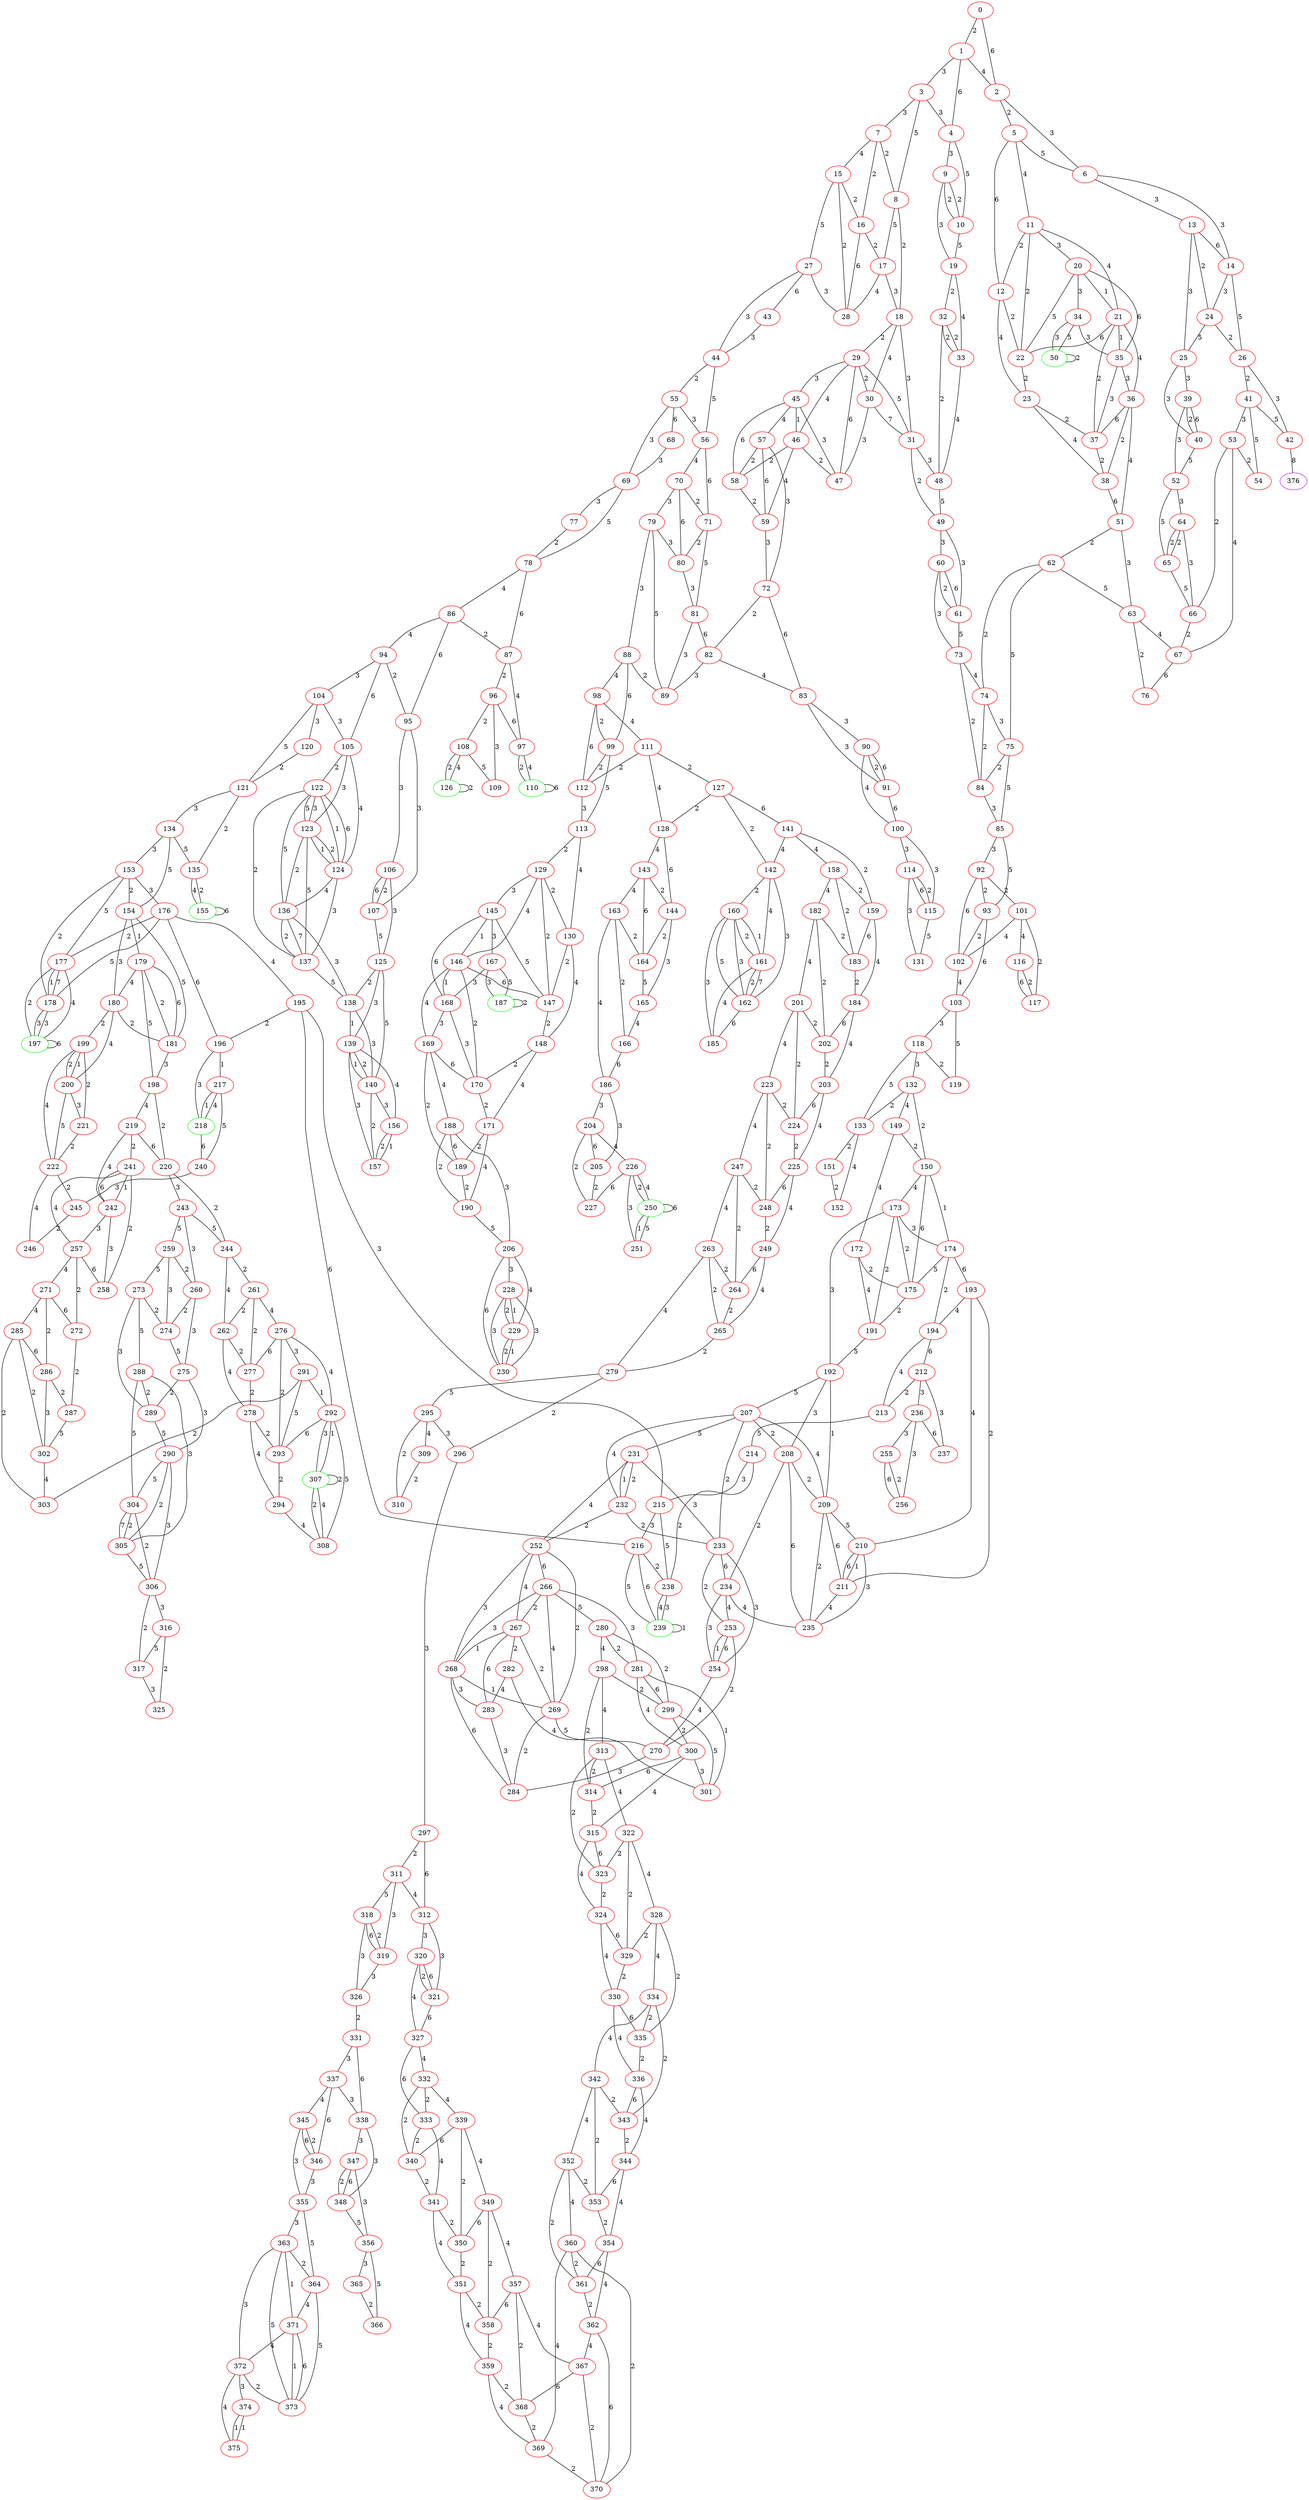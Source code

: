 graph "" {
0 [color=red, weight=1];
1 [color=red, weight=1];
2 [color=red, weight=1];
3 [color=red, weight=1];
4 [color=red, weight=1];
5 [color=red, weight=1];
6 [color=red, weight=1];
7 [color=red, weight=1];
8 [color=red, weight=1];
9 [color=red, weight=1];
10 [color=red, weight=1];
11 [color=red, weight=1];
12 [color=red, weight=1];
13 [color=red, weight=1];
14 [color=red, weight=1];
15 [color=red, weight=1];
16 [color=red, weight=1];
17 [color=red, weight=1];
18 [color=red, weight=1];
19 [color=red, weight=1];
20 [color=red, weight=1];
21 [color=red, weight=1];
22 [color=red, weight=1];
23 [color=red, weight=1];
24 [color=red, weight=1];
25 [color=red, weight=1];
26 [color=red, weight=1];
27 [color=red, weight=1];
28 [color=red, weight=1];
29 [color=red, weight=1];
30 [color=red, weight=1];
31 [color=red, weight=1];
32 [color=red, weight=1];
33 [color=red, weight=1];
34 [color=red, weight=1];
35 [color=red, weight=1];
36 [color=red, weight=1];
37 [color=red, weight=1];
38 [color=red, weight=1];
39 [color=red, weight=1];
40 [color=red, weight=1];
41 [color=red, weight=1];
42 [color=red, weight=1];
43 [color=red, weight=1];
44 [color=red, weight=1];
45 [color=red, weight=1];
46 [color=red, weight=1];
47 [color=red, weight=1];
48 [color=red, weight=1];
49 [color=red, weight=1];
50 [color=green, weight=2];
51 [color=red, weight=1];
52 [color=red, weight=1];
53 [color=red, weight=1];
54 [color=red, weight=1];
55 [color=red, weight=1];
56 [color=red, weight=1];
57 [color=red, weight=1];
58 [color=red, weight=1];
59 [color=red, weight=1];
60 [color=red, weight=1];
61 [color=red, weight=1];
62 [color=red, weight=1];
63 [color=red, weight=1];
64 [color=red, weight=1];
65 [color=red, weight=1];
66 [color=red, weight=1];
67 [color=red, weight=1];
68 [color=red, weight=1];
69 [color=red, weight=1];
70 [color=red, weight=1];
71 [color=red, weight=1];
72 [color=red, weight=1];
73 [color=red, weight=1];
74 [color=red, weight=1];
75 [color=red, weight=1];
76 [color=red, weight=1];
77 [color=red, weight=1];
78 [color=red, weight=1];
79 [color=red, weight=1];
80 [color=red, weight=1];
81 [color=red, weight=1];
82 [color=red, weight=1];
83 [color=red, weight=1];
84 [color=red, weight=1];
85 [color=red, weight=1];
86 [color=red, weight=1];
87 [color=red, weight=1];
88 [color=red, weight=1];
89 [color=red, weight=1];
90 [color=red, weight=1];
91 [color=red, weight=1];
92 [color=red, weight=1];
93 [color=red, weight=1];
94 [color=red, weight=1];
95 [color=red, weight=1];
96 [color=red, weight=1];
97 [color=red, weight=1];
98 [color=red, weight=1];
99 [color=red, weight=1];
100 [color=red, weight=1];
101 [color=red, weight=1];
102 [color=red, weight=1];
103 [color=red, weight=1];
104 [color=red, weight=1];
105 [color=red, weight=1];
106 [color=red, weight=1];
107 [color=red, weight=1];
108 [color=red, weight=1];
109 [color=red, weight=1];
110 [color=green, weight=2];
111 [color=red, weight=1];
112 [color=red, weight=1];
113 [color=red, weight=1];
114 [color=red, weight=1];
115 [color=red, weight=1];
116 [color=red, weight=1];
117 [color=red, weight=1];
118 [color=red, weight=1];
119 [color=red, weight=1];
120 [color=red, weight=1];
121 [color=red, weight=1];
122 [color=red, weight=1];
123 [color=red, weight=1];
124 [color=red, weight=1];
125 [color=red, weight=1];
126 [color=green, weight=2];
127 [color=red, weight=1];
128 [color=red, weight=1];
129 [color=red, weight=1];
130 [color=red, weight=1];
131 [color=red, weight=1];
132 [color=red, weight=1];
133 [color=red, weight=1];
134 [color=red, weight=1];
135 [color=red, weight=1];
136 [color=red, weight=1];
137 [color=red, weight=1];
138 [color=red, weight=1];
139 [color=red, weight=1];
140 [color=red, weight=1];
141 [color=red, weight=1];
142 [color=red, weight=1];
143 [color=red, weight=1];
144 [color=red, weight=1];
145 [color=red, weight=1];
146 [color=red, weight=1];
147 [color=red, weight=1];
148 [color=red, weight=1];
149 [color=red, weight=1];
150 [color=red, weight=1];
151 [color=red, weight=1];
152 [color=red, weight=1];
153 [color=red, weight=1];
154 [color=red, weight=1];
155 [color=green, weight=2];
156 [color=red, weight=1];
157 [color=red, weight=1];
158 [color=red, weight=1];
159 [color=red, weight=1];
160 [color=red, weight=1];
161 [color=red, weight=1];
162 [color=red, weight=1];
163 [color=red, weight=1];
164 [color=red, weight=1];
165 [color=red, weight=1];
166 [color=red, weight=1];
167 [color=red, weight=1];
168 [color=red, weight=1];
169 [color=red, weight=1];
170 [color=red, weight=1];
171 [color=red, weight=1];
172 [color=red, weight=1];
173 [color=red, weight=1];
174 [color=red, weight=1];
175 [color=red, weight=1];
176 [color=red, weight=1];
177 [color=red, weight=1];
178 [color=red, weight=1];
179 [color=red, weight=1];
180 [color=red, weight=1];
181 [color=red, weight=1];
182 [color=red, weight=1];
183 [color=red, weight=1];
184 [color=red, weight=1];
185 [color=red, weight=1];
186 [color=red, weight=1];
187 [color=green, weight=2];
188 [color=red, weight=1];
189 [color=red, weight=1];
190 [color=red, weight=1];
191 [color=red, weight=1];
192 [color=red, weight=1];
193 [color=red, weight=1];
194 [color=red, weight=1];
195 [color=red, weight=1];
196 [color=red, weight=1];
197 [color=green, weight=2];
198 [color=red, weight=1];
199 [color=red, weight=1];
200 [color=red, weight=1];
201 [color=red, weight=1];
202 [color=red, weight=1];
203 [color=red, weight=1];
204 [color=red, weight=1];
205 [color=red, weight=1];
206 [color=red, weight=1];
207 [color=red, weight=1];
208 [color=red, weight=1];
209 [color=red, weight=1];
210 [color=red, weight=1];
211 [color=red, weight=1];
212 [color=red, weight=1];
213 [color=red, weight=1];
214 [color=red, weight=1];
215 [color=red, weight=1];
216 [color=red, weight=1];
217 [color=red, weight=1];
218 [color=green, weight=2];
219 [color=red, weight=1];
220 [color=red, weight=1];
221 [color=red, weight=1];
222 [color=red, weight=1];
223 [color=red, weight=1];
224 [color=red, weight=1];
225 [color=red, weight=1];
226 [color=red, weight=1];
227 [color=red, weight=1];
228 [color=red, weight=1];
229 [color=red, weight=1];
230 [color=red, weight=1];
231 [color=red, weight=1];
232 [color=red, weight=1];
233 [color=red, weight=1];
234 [color=red, weight=1];
235 [color=red, weight=1];
236 [color=red, weight=1];
237 [color=red, weight=1];
238 [color=red, weight=1];
239 [color=green, weight=2];
240 [color=red, weight=1];
241 [color=red, weight=1];
242 [color=red, weight=1];
243 [color=red, weight=1];
244 [color=red, weight=1];
245 [color=red, weight=1];
246 [color=red, weight=1];
247 [color=red, weight=1];
248 [color=red, weight=1];
249 [color=red, weight=1];
250 [color=green, weight=2];
251 [color=red, weight=1];
252 [color=red, weight=1];
253 [color=red, weight=1];
254 [color=red, weight=1];
255 [color=red, weight=1];
256 [color=red, weight=1];
257 [color=red, weight=1];
258 [color=red, weight=1];
259 [color=red, weight=1];
260 [color=red, weight=1];
261 [color=red, weight=1];
262 [color=red, weight=1];
263 [color=red, weight=1];
264 [color=red, weight=1];
265 [color=red, weight=1];
266 [color=red, weight=1];
267 [color=red, weight=1];
268 [color=red, weight=1];
269 [color=red, weight=1];
270 [color=red, weight=1];
271 [color=red, weight=1];
272 [color=red, weight=1];
273 [color=red, weight=1];
274 [color=red, weight=1];
275 [color=red, weight=1];
276 [color=red, weight=1];
277 [color=red, weight=1];
278 [color=red, weight=1];
279 [color=red, weight=1];
280 [color=red, weight=1];
281 [color=red, weight=1];
282 [color=red, weight=1];
283 [color=red, weight=1];
284 [color=red, weight=1];
285 [color=red, weight=1];
286 [color=red, weight=1];
287 [color=red, weight=1];
288 [color=red, weight=1];
289 [color=red, weight=1];
290 [color=red, weight=1];
291 [color=red, weight=1];
292 [color=red, weight=1];
293 [color=red, weight=1];
294 [color=red, weight=1];
295 [color=red, weight=1];
296 [color=red, weight=1];
297 [color=red, weight=1];
298 [color=red, weight=1];
299 [color=red, weight=1];
300 [color=red, weight=1];
301 [color=red, weight=1];
302 [color=red, weight=1];
303 [color=red, weight=1];
304 [color=red, weight=1];
305 [color=red, weight=1];
306 [color=red, weight=1];
307 [color=green, weight=2];
308 [color=red, weight=1];
309 [color=red, weight=1];
310 [color=red, weight=1];
311 [color=red, weight=1];
312 [color=red, weight=1];
313 [color=red, weight=1];
314 [color=red, weight=1];
315 [color=red, weight=1];
316 [color=red, weight=1];
317 [color=red, weight=1];
318 [color=red, weight=1];
319 [color=red, weight=1];
320 [color=red, weight=1];
321 [color=red, weight=1];
322 [color=red, weight=1];
323 [color=red, weight=1];
324 [color=red, weight=1];
325 [color=red, weight=1];
326 [color=red, weight=1];
327 [color=red, weight=1];
328 [color=red, weight=1];
329 [color=red, weight=1];
330 [color=red, weight=1];
331 [color=red, weight=1];
332 [color=red, weight=1];
333 [color=red, weight=1];
334 [color=red, weight=1];
335 [color=red, weight=1];
336 [color=red, weight=1];
337 [color=red, weight=1];
338 [color=red, weight=1];
339 [color=red, weight=1];
340 [color=red, weight=1];
341 [color=red, weight=1];
342 [color=red, weight=1];
343 [color=red, weight=1];
344 [color=red, weight=1];
345 [color=red, weight=1];
346 [color=red, weight=1];
347 [color=red, weight=1];
348 [color=red, weight=1];
349 [color=red, weight=1];
350 [color=red, weight=1];
351 [color=red, weight=1];
352 [color=red, weight=1];
353 [color=red, weight=1];
354 [color=red, weight=1];
355 [color=red, weight=1];
356 [color=red, weight=1];
357 [color=red, weight=1];
358 [color=red, weight=1];
359 [color=red, weight=1];
360 [color=red, weight=1];
361 [color=red, weight=1];
362 [color=red, weight=1];
363 [color=red, weight=1];
364 [color=red, weight=1];
365 [color=red, weight=1];
366 [color=red, weight=1];
367 [color=red, weight=1];
368 [color=red, weight=1];
369 [color=red, weight=1];
370 [color=red, weight=1];
371 [color=red, weight=1];
372 [color=red, weight=1];
373 [color=red, weight=1];
374 [color=red, weight=1];
375 [color=red, weight=1];
376 [color=purple, weight=4];
0 -- 1  [key=0, label=2];
0 -- 2  [key=0, label=6];
1 -- 2  [key=0, label=4];
1 -- 3  [key=0, label=3];
1 -- 4  [key=0, label=6];
2 -- 5  [key=0, label=2];
2 -- 6  [key=0, label=3];
3 -- 8  [key=0, label=5];
3 -- 4  [key=0, label=3];
3 -- 7  [key=0, label=3];
4 -- 10  [key=0, label=5];
4 -- 9  [key=0, label=3];
5 -- 11  [key=0, label=4];
5 -- 12  [key=0, label=6];
5 -- 6  [key=0, label=5];
6 -- 13  [key=0, label=3];
6 -- 14  [key=0, label=3];
7 -- 8  [key=0, label=2];
7 -- 16  [key=0, label=2];
7 -- 15  [key=0, label=4];
8 -- 17  [key=0, label=5];
8 -- 18  [key=0, label=2];
9 -- 10  [key=0, label=2];
9 -- 10  [key=1, label=2];
9 -- 19  [key=0, label=3];
10 -- 19  [key=0, label=5];
11 -- 20  [key=0, label=3];
11 -- 12  [key=0, label=2];
11 -- 22  [key=0, label=2];
11 -- 21  [key=0, label=4];
12 -- 22  [key=0, label=2];
12 -- 23  [key=0, label=4];
13 -- 24  [key=0, label=2];
13 -- 25  [key=0, label=3];
13 -- 14  [key=0, label=6];
14 -- 24  [key=0, label=3];
14 -- 26  [key=0, label=5];
15 -- 16  [key=0, label=2];
15 -- 27  [key=0, label=5];
15 -- 28  [key=0, label=2];
16 -- 17  [key=0, label=2];
16 -- 28  [key=0, label=6];
17 -- 18  [key=0, label=3];
17 -- 28  [key=0, label=4];
18 -- 29  [key=0, label=2];
18 -- 30  [key=0, label=4];
18 -- 31  [key=0, label=3];
19 -- 32  [key=0, label=2];
19 -- 33  [key=0, label=4];
20 -- 34  [key=0, label=3];
20 -- 35  [key=0, label=6];
20 -- 21  [key=0, label=1];
20 -- 22  [key=0, label=5];
21 -- 35  [key=0, label=1];
21 -- 36  [key=0, label=4];
21 -- 37  [key=0, label=2];
21 -- 22  [key=0, label=6];
22 -- 23  [key=0, label=2];
23 -- 37  [key=0, label=2];
23 -- 38  [key=0, label=4];
24 -- 25  [key=0, label=5];
24 -- 26  [key=0, label=2];
25 -- 40  [key=0, label=3];
25 -- 39  [key=0, label=3];
26 -- 41  [key=0, label=2];
26 -- 42  [key=0, label=3];
27 -- 44  [key=0, label=3];
27 -- 43  [key=0, label=6];
27 -- 28  [key=0, label=3];
29 -- 45  [key=0, label=3];
29 -- 46  [key=0, label=4];
29 -- 47  [key=0, label=6];
29 -- 30  [key=0, label=2];
29 -- 31  [key=0, label=5];
30 -- 47  [key=0, label=3];
30 -- 31  [key=0, label=7];
31 -- 48  [key=0, label=3];
31 -- 49  [key=0, label=2];
32 -- 48  [key=0, label=2];
32 -- 33  [key=0, label=2];
32 -- 33  [key=1, label=2];
33 -- 48  [key=0, label=4];
34 -- 50  [key=0, label=3];
34 -- 50  [key=1, label=5];
34 -- 35  [key=0, label=3];
35 -- 36  [key=0, label=3];
35 -- 37  [key=0, label=3];
36 -- 51  [key=0, label=4];
36 -- 38  [key=0, label=2];
36 -- 37  [key=0, label=6];
37 -- 38  [key=0, label=2];
38 -- 51  [key=0, label=6];
39 -- 40  [key=0, label=6];
39 -- 40  [key=1, label=2];
39 -- 52  [key=0, label=3];
40 -- 52  [key=0, label=5];
41 -- 42  [key=0, label=5];
41 -- 54  [key=0, label=5];
41 -- 53  [key=0, label=3];
42 -- 376  [key=0, label=8];
43 -- 44  [key=0, label=3];
44 -- 56  [key=0, label=5];
44 -- 55  [key=0, label=2];
45 -- 57  [key=0, label=4];
45 -- 58  [key=0, label=6];
45 -- 46  [key=0, label=1];
45 -- 47  [key=0, label=3];
46 -- 47  [key=0, label=2];
46 -- 58  [key=0, label=2];
46 -- 59  [key=0, label=4];
48 -- 49  [key=0, label=5];
49 -- 60  [key=0, label=3];
49 -- 61  [key=0, label=3];
50 -- 50  [key=0, label=2];
51 -- 62  [key=0, label=2];
51 -- 63  [key=0, label=3];
52 -- 64  [key=0, label=3];
52 -- 65  [key=0, label=5];
53 -- 66  [key=0, label=2];
53 -- 67  [key=0, label=4];
53 -- 54  [key=0, label=2];
55 -- 56  [key=0, label=3];
55 -- 68  [key=0, label=6];
55 -- 69  [key=0, label=3];
56 -- 70  [key=0, label=4];
56 -- 71  [key=0, label=6];
57 -- 72  [key=0, label=3];
57 -- 58  [key=0, label=2];
57 -- 59  [key=0, label=6];
58 -- 59  [key=0, label=2];
59 -- 72  [key=0, label=3];
60 -- 61  [key=0, label=6];
60 -- 61  [key=1, label=2];
60 -- 73  [key=0, label=3];
61 -- 73  [key=0, label=5];
62 -- 75  [key=0, label=5];
62 -- 74  [key=0, label=2];
62 -- 63  [key=0, label=5];
63 -- 67  [key=0, label=4];
63 -- 76  [key=0, label=2];
64 -- 65  [key=0, label=2];
64 -- 65  [key=1, label=2];
64 -- 66  [key=0, label=3];
65 -- 66  [key=0, label=5];
66 -- 67  [key=0, label=2];
67 -- 76  [key=0, label=6];
68 -- 69  [key=0, label=3];
69 -- 77  [key=0, label=3];
69 -- 78  [key=0, label=5];
70 -- 80  [key=0, label=6];
70 -- 79  [key=0, label=3];
70 -- 71  [key=0, label=2];
71 -- 80  [key=0, label=2];
71 -- 81  [key=0, label=5];
72 -- 82  [key=0, label=2];
72 -- 83  [key=0, label=6];
73 -- 84  [key=0, label=2];
73 -- 74  [key=0, label=4];
74 -- 75  [key=0, label=3];
74 -- 84  [key=0, label=2];
75 -- 84  [key=0, label=2];
75 -- 85  [key=0, label=5];
77 -- 78  [key=0, label=2];
78 -- 87  [key=0, label=6];
78 -- 86  [key=0, label=4];
79 -- 88  [key=0, label=3];
79 -- 89  [key=0, label=5];
79 -- 80  [key=0, label=3];
80 -- 81  [key=0, label=3];
81 -- 89  [key=0, label=3];
81 -- 82  [key=0, label=6];
82 -- 83  [key=0, label=4];
82 -- 89  [key=0, label=3];
83 -- 91  [key=0, label=3];
83 -- 90  [key=0, label=3];
84 -- 85  [key=0, label=3];
85 -- 92  [key=0, label=3];
85 -- 93  [key=0, label=5];
86 -- 87  [key=0, label=2];
86 -- 94  [key=0, label=4];
86 -- 95  [key=0, label=6];
87 -- 96  [key=0, label=2];
87 -- 97  [key=0, label=4];
88 -- 89  [key=0, label=2];
88 -- 98  [key=0, label=4];
88 -- 99  [key=0, label=6];
90 -- 91  [key=0, label=2];
90 -- 91  [key=1, label=6];
90 -- 100  [key=0, label=4];
91 -- 100  [key=0, label=6];
92 -- 101  [key=0, label=2];
92 -- 102  [key=0, label=6];
92 -- 93  [key=0, label=2];
93 -- 102  [key=0, label=2];
93 -- 103  [key=0, label=6];
94 -- 104  [key=0, label=3];
94 -- 105  [key=0, label=6];
94 -- 95  [key=0, label=2];
95 -- 106  [key=0, label=3];
95 -- 107  [key=0, label=3];
96 -- 97  [key=0, label=6];
96 -- 108  [key=0, label=2];
96 -- 109  [key=0, label=3];
97 -- 110  [key=0, label=2];
97 -- 110  [key=1, label=4];
98 -- 112  [key=0, label=6];
98 -- 99  [key=0, label=2];
98 -- 111  [key=0, label=4];
99 -- 112  [key=0, label=2];
99 -- 113  [key=0, label=5];
100 -- 115  [key=0, label=3];
100 -- 114  [key=0, label=3];
101 -- 116  [key=0, label=4];
101 -- 117  [key=0, label=2];
101 -- 102  [key=0, label=4];
102 -- 103  [key=0, label=4];
103 -- 118  [key=0, label=3];
103 -- 119  [key=0, label=5];
104 -- 120  [key=0, label=3];
104 -- 105  [key=0, label=3];
104 -- 121  [key=0, label=5];
105 -- 122  [key=0, label=2];
105 -- 123  [key=0, label=3];
105 -- 124  [key=0, label=4];
106 -- 107  [key=0, label=6];
106 -- 107  [key=1, label=2];
106 -- 125  [key=0, label=3];
107 -- 125  [key=0, label=5];
108 -- 109  [key=0, label=5];
108 -- 126  [key=0, label=2];
108 -- 126  [key=1, label=4];
110 -- 110  [key=0, label=6];
111 -- 112  [key=0, label=2];
111 -- 128  [key=0, label=4];
111 -- 127  [key=0, label=2];
112 -- 113  [key=0, label=3];
113 -- 129  [key=0, label=2];
113 -- 130  [key=0, label=4];
114 -- 115  [key=0, label=6];
114 -- 115  [key=1, label=2];
114 -- 131  [key=0, label=3];
115 -- 131  [key=0, label=5];
116 -- 117  [key=0, label=2];
116 -- 117  [key=1, label=6];
118 -- 119  [key=0, label=2];
118 -- 132  [key=0, label=3];
118 -- 133  [key=0, label=5];
120 -- 121  [key=0, label=2];
121 -- 134  [key=0, label=3];
121 -- 135  [key=0, label=2];
122 -- 136  [key=0, label=5];
122 -- 137  [key=0, label=2];
122 -- 123  [key=0, label=3];
122 -- 123  [key=1, label=5];
122 -- 124  [key=0, label=1];
122 -- 124  [key=1, label=6];
123 -- 136  [key=0, label=2];
123 -- 137  [key=0, label=5];
123 -- 124  [key=0, label=2];
123 -- 124  [key=1, label=1];
124 -- 136  [key=0, label=4];
124 -- 137  [key=0, label=3];
125 -- 138  [key=0, label=2];
125 -- 139  [key=0, label=3];
125 -- 140  [key=0, label=5];
126 -- 126  [key=0, label=2];
127 -- 128  [key=0, label=2];
127 -- 141  [key=0, label=6];
127 -- 142  [key=0, label=2];
128 -- 144  [key=0, label=6];
128 -- 143  [key=0, label=4];
129 -- 145  [key=0, label=3];
129 -- 146  [key=0, label=4];
129 -- 147  [key=0, label=2];
129 -- 130  [key=0, label=2];
130 -- 147  [key=0, label=2];
130 -- 148  [key=0, label=4];
132 -- 149  [key=0, label=4];
132 -- 150  [key=0, label=2];
132 -- 133  [key=0, label=2];
133 -- 152  [key=0, label=4];
133 -- 151  [key=0, label=2];
134 -- 153  [key=0, label=3];
134 -- 154  [key=0, label=5];
134 -- 135  [key=0, label=5];
135 -- 155  [key=0, label=4];
135 -- 155  [key=1, label=2];
136 -- 137  [key=0, label=2];
136 -- 137  [key=1, label=7];
136 -- 138  [key=0, label=3];
137 -- 138  [key=0, label=5];
138 -- 139  [key=0, label=1];
138 -- 140  [key=0, label=3];
139 -- 156  [key=0, label=4];
139 -- 140  [key=0, label=2];
139 -- 140  [key=1, label=1];
139 -- 157  [key=0, label=3];
140 -- 156  [key=0, label=3];
140 -- 157  [key=0, label=2];
141 -- 159  [key=0, label=2];
141 -- 158  [key=0, label=4];
141 -- 142  [key=0, label=4];
142 -- 160  [key=0, label=2];
142 -- 161  [key=0, label=4];
142 -- 162  [key=0, label=3];
143 -- 144  [key=0, label=2];
143 -- 163  [key=0, label=4];
143 -- 164  [key=0, label=6];
144 -- 164  [key=0, label=2];
144 -- 165  [key=0, label=3];
145 -- 168  [key=0, label=6];
145 -- 146  [key=0, label=1];
145 -- 147  [key=0, label=5];
145 -- 167  [key=0, label=3];
146 -- 168  [key=0, label=1];
146 -- 169  [key=0, label=4];
146 -- 170  [key=0, label=2];
146 -- 147  [key=0, label=6];
147 -- 148  [key=0, label=2];
148 -- 170  [key=0, label=2];
148 -- 171  [key=0, label=4];
149 -- 172  [key=0, label=4];
149 -- 150  [key=0, label=2];
150 -- 173  [key=0, label=4];
150 -- 174  [key=0, label=1];
150 -- 175  [key=0, label=6];
151 -- 152  [key=0, label=2];
153 -- 176  [key=0, label=3];
153 -- 177  [key=0, label=5];
153 -- 178  [key=0, label=2];
153 -- 154  [key=0, label=2];
154 -- 179  [key=0, label=1];
154 -- 180  [key=0, label=3];
154 -- 181  [key=0, label=5];
155 -- 155  [key=0, label=6];
156 -- 157  [key=0, label=1];
156 -- 157  [key=1, label=2];
158 -- 159  [key=0, label=2];
158 -- 182  [key=0, label=4];
158 -- 183  [key=0, label=2];
159 -- 184  [key=0, label=4];
159 -- 183  [key=0, label=6];
160 -- 161  [key=0, label=2];
160 -- 161  [key=1, label=1];
160 -- 162  [key=0, label=5];
160 -- 162  [key=1, label=3];
160 -- 185  [key=0, label=3];
161 -- 185  [key=0, label=4];
161 -- 162  [key=0, label=7];
161 -- 162  [key=1, label=2];
162 -- 185  [key=0, label=6];
163 -- 186  [key=0, label=4];
163 -- 164  [key=0, label=2];
163 -- 166  [key=0, label=2];
164 -- 165  [key=0, label=5];
165 -- 166  [key=0, label=4];
166 -- 186  [key=0, label=6];
167 -- 168  [key=0, label=3];
167 -- 187  [key=0, label=3];
167 -- 187  [key=1, label=5];
168 -- 169  [key=0, label=3];
168 -- 170  [key=0, label=3];
169 -- 188  [key=0, label=4];
169 -- 170  [key=0, label=6];
169 -- 189  [key=0, label=2];
170 -- 171  [key=0, label=2];
171 -- 189  [key=0, label=2];
171 -- 190  [key=0, label=4];
172 -- 191  [key=0, label=4];
172 -- 175  [key=0, label=2];
173 -- 192  [key=0, label=3];
173 -- 191  [key=0, label=2];
173 -- 174  [key=0, label=3];
173 -- 175  [key=0, label=2];
174 -- 193  [key=0, label=6];
174 -- 194  [key=0, label=2];
174 -- 175  [key=0, label=5];
175 -- 191  [key=0, label=2];
176 -- 178  [key=0, label=5];
176 -- 195  [key=0, label=4];
176 -- 196  [key=0, label=6];
176 -- 177  [key=0, label=2];
177 -- 178  [key=0, label=1];
177 -- 178  [key=1, label=7];
177 -- 197  [key=0, label=4];
177 -- 197  [key=1, label=2];
178 -- 197  [key=0, label=3];
178 -- 197  [key=1, label=3];
179 -- 180  [key=0, label=4];
179 -- 181  [key=0, label=6];
179 -- 181  [key=1, label=2];
179 -- 198  [key=0, label=5];
180 -- 200  [key=0, label=4];
180 -- 181  [key=0, label=2];
180 -- 199  [key=0, label=2];
181 -- 198  [key=0, label=3];
182 -- 201  [key=0, label=4];
182 -- 202  [key=0, label=2];
182 -- 183  [key=0, label=2];
183 -- 184  [key=0, label=2];
184 -- 202  [key=0, label=6];
184 -- 203  [key=0, label=4];
186 -- 204  [key=0, label=3];
186 -- 205  [key=0, label=3];
187 -- 187  [key=0, label=2];
188 -- 206  [key=0, label=3];
188 -- 190  [key=0, label=2];
188 -- 189  [key=0, label=6];
189 -- 190  [key=0, label=2];
190 -- 206  [key=0, label=5];
191 -- 192  [key=0, label=5];
192 -- 208  [key=0, label=3];
192 -- 209  [key=0, label=1];
192 -- 207  [key=0, label=5];
193 -- 194  [key=0, label=4];
193 -- 211  [key=0, label=2];
193 -- 210  [key=0, label=4];
194 -- 212  [key=0, label=6];
194 -- 213  [key=0, label=4];
195 -- 216  [key=0, label=6];
195 -- 196  [key=0, label=2];
195 -- 215  [key=0, label=3];
196 -- 217  [key=0, label=1];
196 -- 218  [key=0, label=3];
197 -- 197  [key=0, label=6];
198 -- 219  [key=0, label=4];
198 -- 220  [key=0, label=2];
199 -- 200  [key=0, label=1];
199 -- 200  [key=1, label=2];
199 -- 221  [key=0, label=2];
199 -- 222  [key=0, label=4];
200 -- 221  [key=0, label=3];
200 -- 222  [key=0, label=5];
201 -- 224  [key=0, label=2];
201 -- 202  [key=0, label=2];
201 -- 223  [key=0, label=4];
202 -- 203  [key=0, label=2];
203 -- 224  [key=0, label=6];
203 -- 225  [key=0, label=4];
204 -- 226  [key=0, label=4];
204 -- 227  [key=0, label=2];
204 -- 205  [key=0, label=6];
205 -- 227  [key=0, label=2];
206 -- 228  [key=0, label=3];
206 -- 229  [key=0, label=4];
206 -- 230  [key=0, label=6];
207 -- 231  [key=0, label=5];
207 -- 232  [key=0, label=4];
207 -- 233  [key=0, label=2];
207 -- 208  [key=0, label=2];
207 -- 209  [key=0, label=4];
208 -- 209  [key=0, label=2];
208 -- 234  [key=0, label=2];
208 -- 235  [key=0, label=6];
209 -- 235  [key=0, label=2];
209 -- 210  [key=0, label=5];
209 -- 211  [key=0, label=6];
210 -- 211  [key=0, label=6];
210 -- 211  [key=1, label=1];
210 -- 235  [key=0, label=3];
211 -- 235  [key=0, label=4];
212 -- 236  [key=0, label=3];
212 -- 237  [key=0, label=3];
212 -- 213  [key=0, label=2];
213 -- 214  [key=0, label=5];
214 -- 238  [key=0, label=2];
214 -- 215  [key=0, label=3];
215 -- 216  [key=0, label=3];
215 -- 238  [key=0, label=5];
216 -- 238  [key=0, label=2];
216 -- 239  [key=0, label=5];
216 -- 239  [key=1, label=6];
217 -- 240  [key=0, label=5];
217 -- 218  [key=0, label=4];
217 -- 218  [key=1, label=1];
218 -- 240  [key=0, label=6];
219 -- 241  [key=0, label=2];
219 -- 242  [key=0, label=4];
219 -- 220  [key=0, label=6];
220 -- 243  [key=0, label=3];
220 -- 244  [key=0, label=2];
221 -- 222  [key=0, label=2];
222 -- 245  [key=0, label=2];
222 -- 246  [key=0, label=4];
223 -- 224  [key=0, label=2];
223 -- 248  [key=0, label=2];
223 -- 247  [key=0, label=4];
224 -- 225  [key=0, label=2];
225 -- 248  [key=0, label=6];
225 -- 249  [key=0, label=4];
226 -- 250  [key=0, label=2];
226 -- 250  [key=1, label=4];
226 -- 251  [key=0, label=3];
226 -- 227  [key=0, label=6];
228 -- 230  [key=0, label=3];
228 -- 230  [key=1, label=3];
228 -- 229  [key=0, label=1];
228 -- 229  [key=1, label=2];
229 -- 230  [key=0, label=2];
229 -- 230  [key=1, label=1];
231 -- 232  [key=0, label=2];
231 -- 232  [key=1, label=1];
231 -- 233  [key=0, label=3];
231 -- 252  [key=0, label=4];
232 -- 233  [key=0, label=2];
232 -- 252  [key=0, label=2];
233 -- 234  [key=0, label=6];
233 -- 253  [key=0, label=2];
233 -- 254  [key=0, label=3];
234 -- 235  [key=0, label=4];
234 -- 253  [key=0, label=4];
234 -- 254  [key=0, label=3];
236 -- 256  [key=0, label=3];
236 -- 237  [key=0, label=6];
236 -- 255  [key=0, label=3];
238 -- 239  [key=0, label=3];
238 -- 239  [key=1, label=4];
239 -- 239  [key=0, label=1];
240 -- 245  [key=0, label=3];
241 -- 257  [key=0, label=4];
241 -- 242  [key=0, label=6];
241 -- 242  [key=1, label=1];
241 -- 258  [key=0, label=2];
242 -- 258  [key=0, label=3];
242 -- 257  [key=0, label=3];
243 -- 244  [key=0, label=5];
243 -- 259  [key=0, label=5];
243 -- 260  [key=0, label=3];
244 -- 261  [key=0, label=2];
244 -- 262  [key=0, label=4];
245 -- 246  [key=0, label=2];
247 -- 264  [key=0, label=2];
247 -- 248  [key=0, label=2];
247 -- 263  [key=0, label=4];
248 -- 249  [key=0, label=2];
249 -- 264  [key=0, label=6];
249 -- 265  [key=0, label=4];
250 -- 251  [key=0, label=5];
250 -- 251  [key=1, label=1];
250 -- 250  [key=0, label=6];
252 -- 266  [key=0, label=6];
252 -- 267  [key=0, label=4];
252 -- 268  [key=0, label=3];
252 -- 269  [key=0, label=2];
253 -- 270  [key=0, label=2];
253 -- 254  [key=0, label=1];
253 -- 254  [key=1, label=6];
254 -- 270  [key=0, label=4];
255 -- 256  [key=0, label=6];
255 -- 256  [key=1, label=2];
257 -- 272  [key=0, label=2];
257 -- 258  [key=0, label=6];
257 -- 271  [key=0, label=4];
259 -- 273  [key=0, label=5];
259 -- 274  [key=0, label=3];
259 -- 260  [key=0, label=2];
260 -- 274  [key=0, label=2];
260 -- 275  [key=0, label=3];
261 -- 276  [key=0, label=4];
261 -- 277  [key=0, label=2];
261 -- 262  [key=0, label=2];
262 -- 278  [key=0, label=4];
262 -- 277  [key=0, label=2];
263 -- 264  [key=0, label=2];
263 -- 265  [key=0, label=2];
263 -- 279  [key=0, label=4];
264 -- 265  [key=0, label=2];
265 -- 279  [key=0, label=2];
266 -- 267  [key=0, label=2];
266 -- 268  [key=0, label=3];
266 -- 269  [key=0, label=4];
266 -- 280  [key=0, label=5];
266 -- 281  [key=0, label=3];
267 -- 268  [key=0, label=1];
267 -- 269  [key=0, label=2];
267 -- 282  [key=0, label=2];
267 -- 283  [key=0, label=6];
268 -- 284  [key=0, label=6];
268 -- 269  [key=0, label=1];
268 -- 283  [key=0, label=3];
269 -- 284  [key=0, label=2];
269 -- 270  [key=0, label=5];
270 -- 284  [key=0, label=3];
271 -- 272  [key=0, label=6];
271 -- 285  [key=0, label=4];
271 -- 286  [key=0, label=2];
272 -- 287  [key=0, label=2];
273 -- 288  [key=0, label=5];
273 -- 289  [key=0, label=3];
273 -- 274  [key=0, label=2];
274 -- 275  [key=0, label=5];
275 -- 289  [key=0, label=2];
275 -- 290  [key=0, label=3];
276 -- 277  [key=0, label=6];
276 -- 291  [key=0, label=3];
276 -- 292  [key=0, label=4];
276 -- 293  [key=0, label=2];
277 -- 278  [key=0, label=2];
278 -- 293  [key=0, label=2];
278 -- 294  [key=0, label=4];
279 -- 296  [key=0, label=2];
279 -- 295  [key=0, label=5];
280 -- 281  [key=0, label=2];
280 -- 298  [key=0, label=4];
280 -- 299  [key=0, label=2];
281 -- 299  [key=0, label=6];
281 -- 300  [key=0, label=4];
281 -- 301  [key=0, label=1];
282 -- 283  [key=0, label=4];
282 -- 301  [key=0, label=4];
283 -- 284  [key=0, label=3];
285 -- 303  [key=0, label=2];
285 -- 302  [key=0, label=2];
285 -- 286  [key=0, label=6];
286 -- 302  [key=0, label=3];
286 -- 287  [key=0, label=2];
287 -- 302  [key=0, label=5];
288 -- 304  [key=0, label=5];
288 -- 305  [key=0, label=3];
288 -- 289  [key=0, label=2];
289 -- 290  [key=0, label=5];
290 -- 304  [key=0, label=5];
290 -- 305  [key=0, label=2];
290 -- 306  [key=0, label=3];
291 -- 292  [key=0, label=1];
291 -- 293  [key=0, label=5];
291 -- 303  [key=0, label=2];
292 -- 307  [key=0, label=1];
292 -- 307  [key=1, label=3];
292 -- 293  [key=0, label=6];
292 -- 308  [key=0, label=5];
293 -- 294  [key=0, label=2];
294 -- 308  [key=0, label=4];
295 -- 296  [key=0, label=3];
295 -- 309  [key=0, label=4];
295 -- 310  [key=0, label=2];
296 -- 297  [key=0, label=3];
297 -- 312  [key=0, label=6];
297 -- 311  [key=0, label=2];
298 -- 313  [key=0, label=4];
298 -- 314  [key=0, label=2];
298 -- 299  [key=0, label=2];
299 -- 300  [key=0, label=2];
299 -- 301  [key=0, label=5];
300 -- 314  [key=0, label=6];
300 -- 315  [key=0, label=4];
300 -- 301  [key=0, label=3];
302 -- 303  [key=0, label=4];
304 -- 305  [key=0, label=2];
304 -- 305  [key=1, label=7];
304 -- 306  [key=0, label=2];
305 -- 306  [key=0, label=5];
306 -- 316  [key=0, label=3];
306 -- 317  [key=0, label=2];
307 -- 308  [key=0, label=4];
307 -- 308  [key=1, label=2];
307 -- 307  [key=0, label=2];
309 -- 310  [key=0, label=2];
311 -- 312  [key=0, label=4];
311 -- 318  [key=0, label=5];
311 -- 319  [key=0, label=3];
312 -- 320  [key=0, label=3];
312 -- 321  [key=0, label=3];
313 -- 323  [key=0, label=2];
313 -- 322  [key=0, label=4];
313 -- 314  [key=0, label=2];
314 -- 315  [key=0, label=2];
315 -- 323  [key=0, label=6];
315 -- 324  [key=0, label=4];
316 -- 325  [key=0, label=2];
316 -- 317  [key=0, label=5];
317 -- 325  [key=0, label=3];
318 -- 319  [key=0, label=2];
318 -- 319  [key=1, label=6];
318 -- 326  [key=0, label=3];
319 -- 326  [key=0, label=3];
320 -- 321  [key=0, label=6];
320 -- 321  [key=1, label=2];
320 -- 327  [key=0, label=4];
321 -- 327  [key=0, label=6];
322 -- 328  [key=0, label=4];
322 -- 323  [key=0, label=2];
322 -- 329  [key=0, label=2];
323 -- 324  [key=0, label=2];
324 -- 329  [key=0, label=6];
324 -- 330  [key=0, label=4];
326 -- 331  [key=0, label=2];
327 -- 332  [key=0, label=4];
327 -- 333  [key=0, label=6];
328 -- 329  [key=0, label=2];
328 -- 334  [key=0, label=4];
328 -- 335  [key=0, label=2];
329 -- 330  [key=0, label=2];
330 -- 336  [key=0, label=4];
330 -- 335  [key=0, label=6];
331 -- 337  [key=0, label=3];
331 -- 338  [key=0, label=6];
332 -- 339  [key=0, label=4];
332 -- 340  [key=0, label=2];
332 -- 333  [key=0, label=2];
333 -- 340  [key=0, label=2];
333 -- 341  [key=0, label=4];
334 -- 335  [key=0, label=2];
334 -- 342  [key=0, label=4];
334 -- 343  [key=0, label=2];
335 -- 336  [key=0, label=2];
336 -- 344  [key=0, label=4];
336 -- 343  [key=0, label=6];
337 -- 345  [key=0, label=4];
337 -- 346  [key=0, label=6];
337 -- 338  [key=0, label=3];
338 -- 347  [key=0, label=3];
338 -- 348  [key=0, label=3];
339 -- 340  [key=0, label=6];
339 -- 349  [key=0, label=4];
339 -- 350  [key=0, label=2];
340 -- 341  [key=0, label=2];
341 -- 350  [key=0, label=2];
341 -- 351  [key=0, label=4];
342 -- 352  [key=0, label=4];
342 -- 353  [key=0, label=2];
342 -- 343  [key=0, label=2];
343 -- 344  [key=0, label=2];
344 -- 353  [key=0, label=6];
344 -- 354  [key=0, label=4];
345 -- 346  [key=0, label=6];
345 -- 346  [key=1, label=2];
345 -- 355  [key=0, label=3];
346 -- 355  [key=0, label=3];
347 -- 356  [key=0, label=3];
347 -- 348  [key=0, label=6];
347 -- 348  [key=1, label=2];
348 -- 356  [key=0, label=5];
349 -- 358  [key=0, label=2];
349 -- 357  [key=0, label=4];
349 -- 350  [key=0, label=6];
350 -- 351  [key=0, label=2];
351 -- 358  [key=0, label=2];
351 -- 359  [key=0, label=4];
352 -- 360  [key=0, label=4];
352 -- 361  [key=0, label=2];
352 -- 353  [key=0, label=2];
353 -- 354  [key=0, label=2];
354 -- 361  [key=0, label=6];
354 -- 362  [key=0, label=4];
355 -- 363  [key=0, label=3];
355 -- 364  [key=0, label=5];
356 -- 365  [key=0, label=3];
356 -- 366  [key=0, label=5];
357 -- 368  [key=0, label=2];
357 -- 358  [key=0, label=6];
357 -- 367  [key=0, label=4];
358 -- 359  [key=0, label=2];
359 -- 368  [key=0, label=2];
359 -- 369  [key=0, label=4];
360 -- 369  [key=0, label=4];
360 -- 370  [key=0, label=2];
360 -- 361  [key=0, label=2];
361 -- 362  [key=0, label=2];
362 -- 370  [key=0, label=6];
362 -- 367  [key=0, label=4];
363 -- 371  [key=0, label=1];
363 -- 372  [key=0, label=3];
363 -- 364  [key=0, label=2];
363 -- 373  [key=0, label=5];
364 -- 371  [key=0, label=4];
364 -- 373  [key=0, label=5];
365 -- 366  [key=0, label=2];
367 -- 368  [key=0, label=6];
367 -- 370  [key=0, label=2];
368 -- 369  [key=0, label=2];
369 -- 370  [key=0, label=2];
371 -- 372  [key=0, label=4];
371 -- 373  [key=0, label=1];
371 -- 373  [key=1, label=6];
372 -- 373  [key=0, label=2];
372 -- 374  [key=0, label=3];
372 -- 375  [key=0, label=4];
374 -- 375  [key=0, label=1];
374 -- 375  [key=1, label=1];
}

